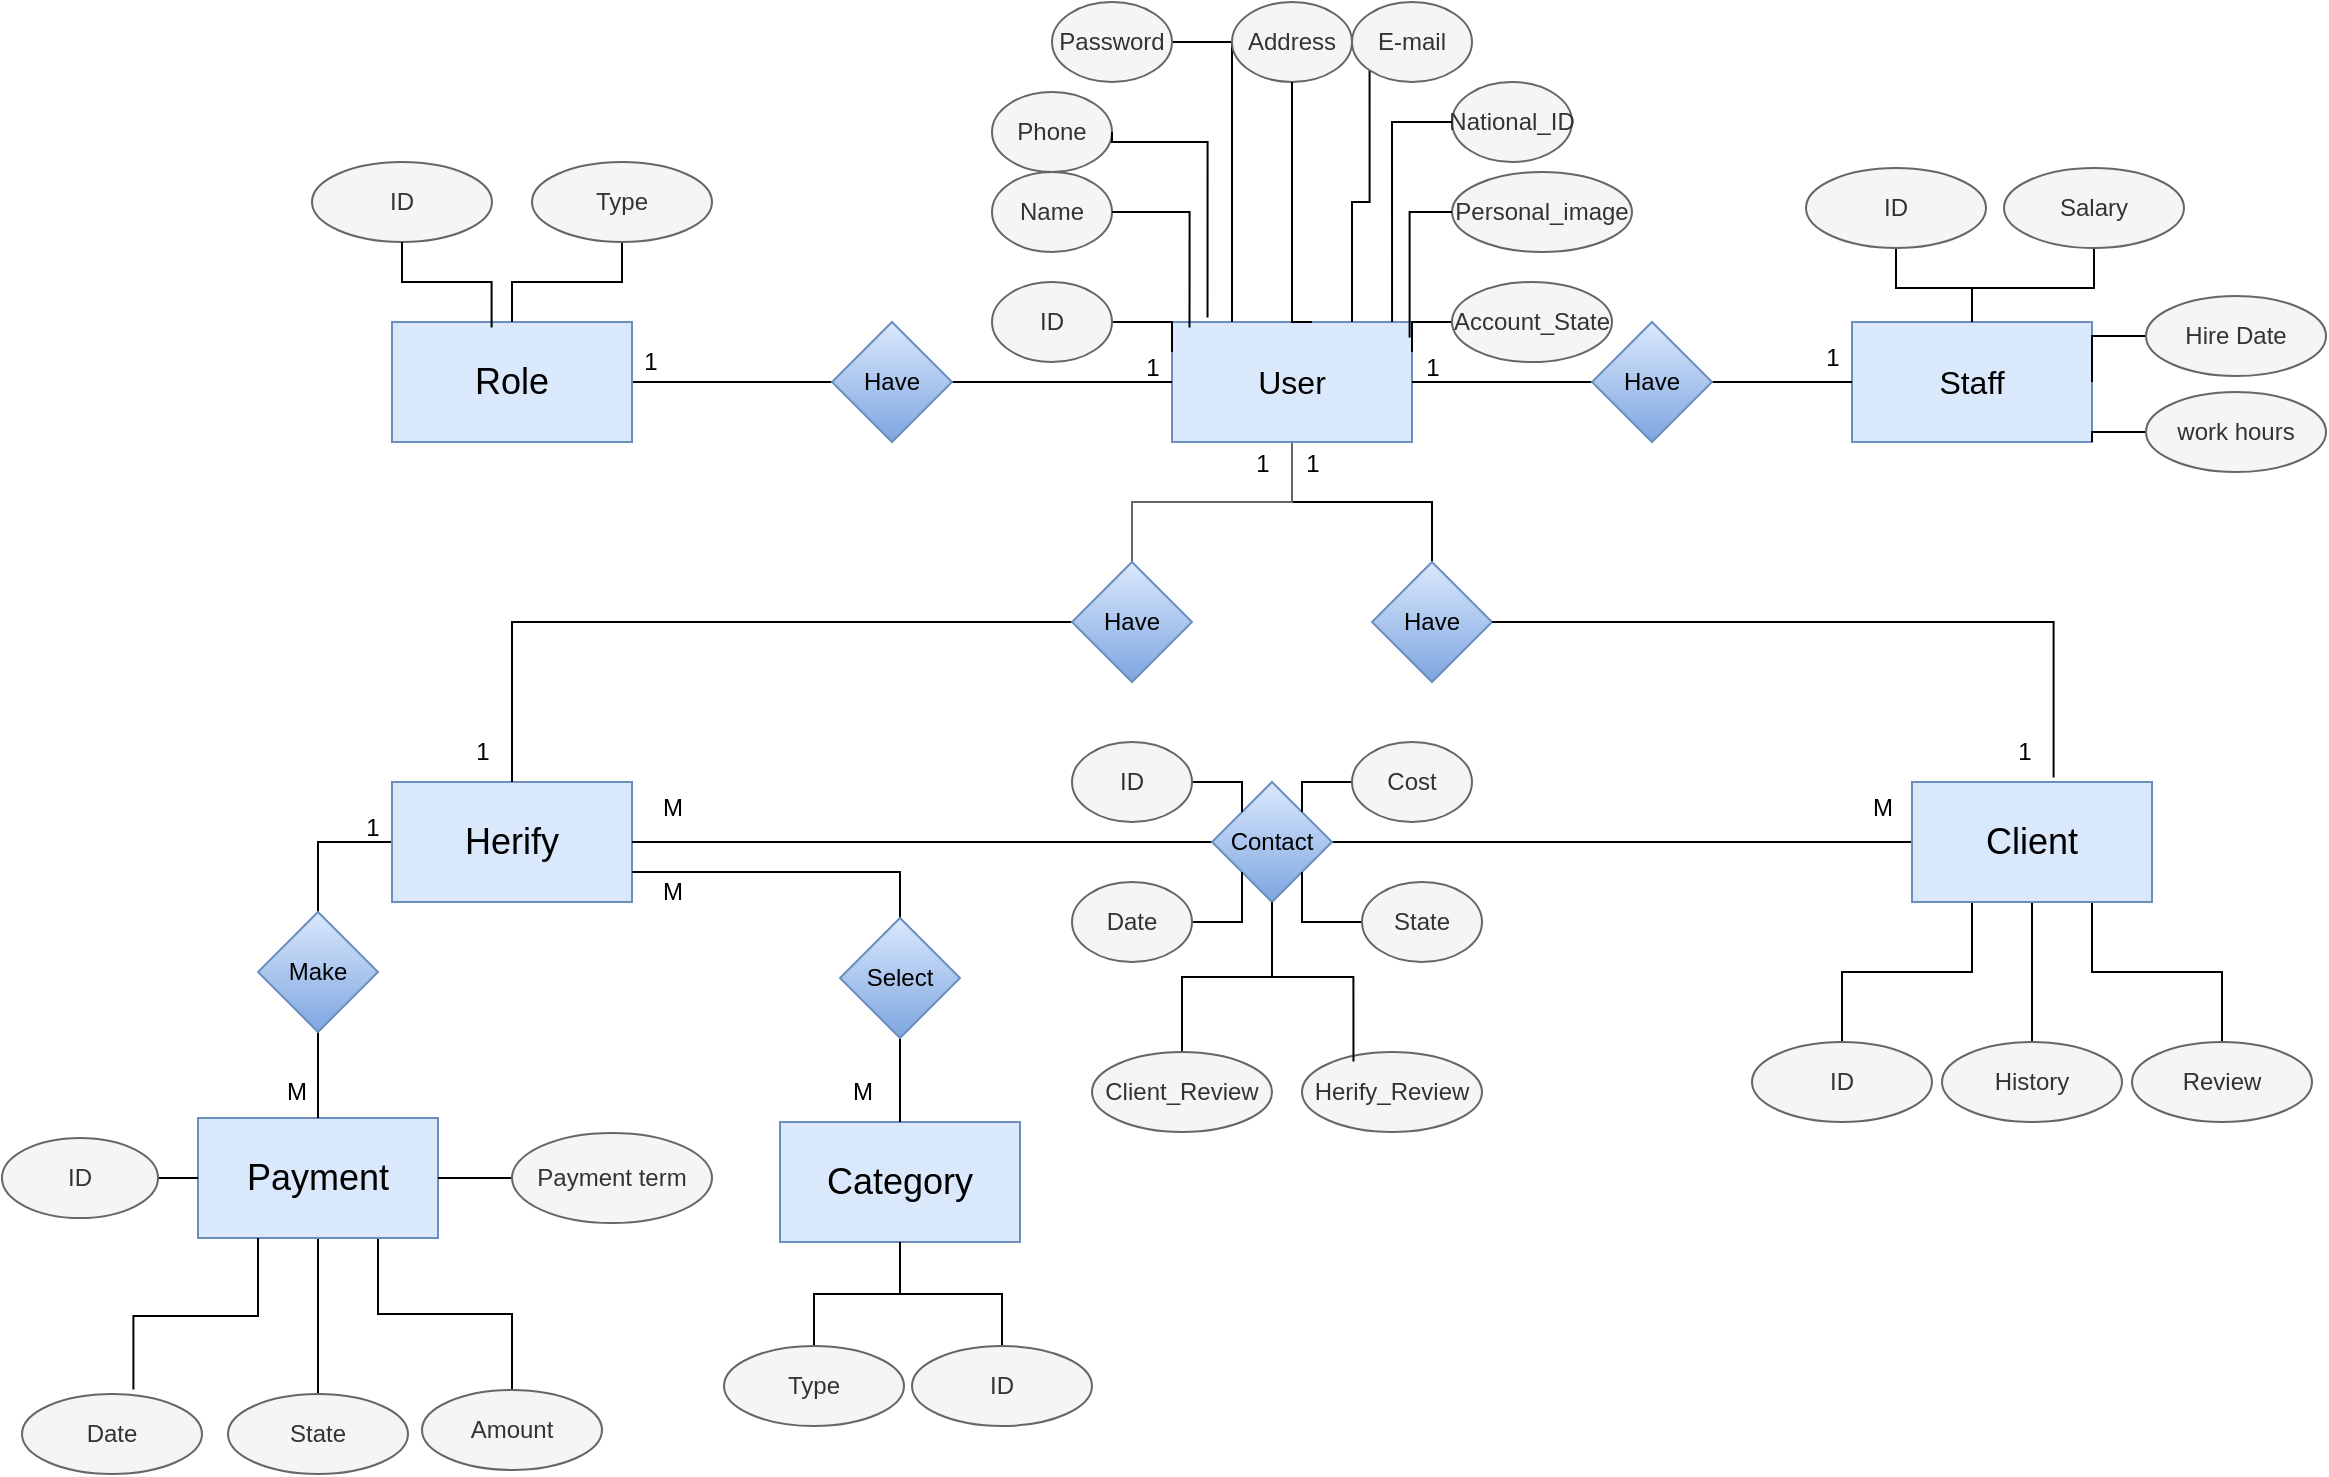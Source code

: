 <mxfile version="23.1.2" type="device">
  <diagram name="Page-1" id="G4I4MqOixtF0ssesGMVa">
    <mxGraphModel dx="1367" dy="710" grid="0" gridSize="10" guides="1" tooltips="1" connect="1" arrows="1" fold="1" page="1" pageScale="1" pageWidth="1169" pageHeight="1654" math="0" shadow="0">
      <root>
        <mxCell id="0" />
        <mxCell id="1" parent="0" />
        <mxCell id="XC3X-gBupuGjNduM5ZVt-10" style="edgeStyle=orthogonalEdgeStyle;rounded=0;orthogonalLoop=1;jettySize=auto;html=1;exitX=1;exitY=0.5;exitDx=0;exitDy=0;endArrow=none;endFill=0;" edge="1" parent="1" source="XC3X-gBupuGjNduM5ZVt-2" target="XC3X-gBupuGjNduM5ZVt-9">
          <mxGeometry relative="1" as="geometry" />
        </mxCell>
        <mxCell id="XC3X-gBupuGjNduM5ZVt-2" value="&lt;font style=&quot;font-size: 18px;&quot;&gt;Role&lt;/font&gt;" style="rounded=0;whiteSpace=wrap;html=1;fillColor=#dae8fc;strokeColor=#6c8ebf;" vertex="1" parent="1">
          <mxGeometry x="200" y="160" width="120" height="60" as="geometry" />
        </mxCell>
        <mxCell id="XC3X-gBupuGjNduM5ZVt-32" style="edgeStyle=orthogonalEdgeStyle;rounded=0;orthogonalLoop=1;jettySize=auto;html=1;endArrow=none;endFill=0;" edge="1" parent="1" source="XC3X-gBupuGjNduM5ZVt-3" target="XC3X-gBupuGjNduM5ZVt-2">
          <mxGeometry relative="1" as="geometry" />
        </mxCell>
        <mxCell id="XC3X-gBupuGjNduM5ZVt-3" value="Type" style="ellipse;whiteSpace=wrap;html=1;fillColor=#f5f5f5;strokeColor=#666666;fontColor=#333333;" vertex="1" parent="1">
          <mxGeometry x="270" y="80" width="90" height="40" as="geometry" />
        </mxCell>
        <mxCell id="XC3X-gBupuGjNduM5ZVt-4" value="ID" style="ellipse;whiteSpace=wrap;html=1;fillColor=#f5f5f5;strokeColor=#666666;fontColor=#333333;" vertex="1" parent="1">
          <mxGeometry x="160" y="80" width="90" height="40" as="geometry" />
        </mxCell>
        <mxCell id="XC3X-gBupuGjNduM5ZVt-29" style="edgeStyle=orthogonalEdgeStyle;rounded=0;orthogonalLoop=1;jettySize=auto;html=1;exitX=0.5;exitY=1;exitDx=0;exitDy=0;entryX=0.5;entryY=0;entryDx=0;entryDy=0;endArrow=none;endFill=0;" edge="1" parent="1" source="XC3X-gBupuGjNduM5ZVt-8" target="XC3X-gBupuGjNduM5ZVt-16">
          <mxGeometry relative="1" as="geometry" />
        </mxCell>
        <mxCell id="XC3X-gBupuGjNduM5ZVt-65" style="edgeStyle=orthogonalEdgeStyle;rounded=0;orthogonalLoop=1;jettySize=auto;html=1;exitX=0.5;exitY=1;exitDx=0;exitDy=0;endArrow=none;endFill=0;fillColor=#f5f5f5;strokeColor=#666666;" edge="1" parent="1" source="XC3X-gBupuGjNduM5ZVt-8" target="XC3X-gBupuGjNduM5ZVt-15">
          <mxGeometry relative="1" as="geometry" />
        </mxCell>
        <mxCell id="XC3X-gBupuGjNduM5ZVt-8" value="&lt;font size=&quot;3&quot;&gt;User&lt;/font&gt;" style="rounded=0;whiteSpace=wrap;html=1;fillColor=#dae8fc;strokeColor=#6c8ebf;" vertex="1" parent="1">
          <mxGeometry x="590" y="160" width="120" height="60" as="geometry" />
        </mxCell>
        <mxCell id="XC3X-gBupuGjNduM5ZVt-11" style="edgeStyle=orthogonalEdgeStyle;rounded=0;orthogonalLoop=1;jettySize=auto;html=1;exitX=1;exitY=0.5;exitDx=0;exitDy=0;endArrow=none;endFill=0;" edge="1" parent="1" source="XC3X-gBupuGjNduM5ZVt-9" target="XC3X-gBupuGjNduM5ZVt-8">
          <mxGeometry relative="1" as="geometry" />
        </mxCell>
        <mxCell id="XC3X-gBupuGjNduM5ZVt-9" value="Have" style="rhombus;whiteSpace=wrap;html=1;fillColor=#dae8fc;gradientColor=#7ea6e0;strokeColor=#6c8ebf;" vertex="1" parent="1">
          <mxGeometry x="420" y="160" width="60" height="60" as="geometry" />
        </mxCell>
        <mxCell id="XC3X-gBupuGjNduM5ZVt-34" style="edgeStyle=orthogonalEdgeStyle;rounded=0;orthogonalLoop=1;jettySize=auto;html=1;entryX=1;entryY=0.5;entryDx=0;entryDy=0;endArrow=none;endFill=0;" edge="1" parent="1" source="XC3X-gBupuGjNduM5ZVt-12" target="XC3X-gBupuGjNduM5ZVt-18">
          <mxGeometry relative="1" as="geometry" />
        </mxCell>
        <mxCell id="XC3X-gBupuGjNduM5ZVt-69" style="edgeStyle=orthogonalEdgeStyle;rounded=0;orthogonalLoop=1;jettySize=auto;html=1;exitX=0.25;exitY=1;exitDx=0;exitDy=0;entryX=0.5;entryY=0;entryDx=0;entryDy=0;endArrow=none;endFill=0;" edge="1" parent="1" source="XC3X-gBupuGjNduM5ZVt-12" target="XC3X-gBupuGjNduM5ZVt-66">
          <mxGeometry relative="1" as="geometry" />
        </mxCell>
        <mxCell id="XC3X-gBupuGjNduM5ZVt-70" style="edgeStyle=orthogonalEdgeStyle;rounded=0;orthogonalLoop=1;jettySize=auto;html=1;endArrow=none;endFill=0;" edge="1" parent="1" source="XC3X-gBupuGjNduM5ZVt-12" target="XC3X-gBupuGjNduM5ZVt-67">
          <mxGeometry relative="1" as="geometry" />
        </mxCell>
        <mxCell id="XC3X-gBupuGjNduM5ZVt-71" style="edgeStyle=orthogonalEdgeStyle;rounded=0;orthogonalLoop=1;jettySize=auto;html=1;exitX=0.75;exitY=1;exitDx=0;exitDy=0;entryX=0.5;entryY=0;entryDx=0;entryDy=0;endArrow=none;endFill=0;" edge="1" parent="1" source="XC3X-gBupuGjNduM5ZVt-12" target="XC3X-gBupuGjNduM5ZVt-68">
          <mxGeometry relative="1" as="geometry" />
        </mxCell>
        <mxCell id="XC3X-gBupuGjNduM5ZVt-12" value="&lt;font style=&quot;font-size: 18px;&quot;&gt;Client&lt;/font&gt;" style="rounded=0;whiteSpace=wrap;html=1;fillColor=#dae8fc;strokeColor=#6c8ebf;" vertex="1" parent="1">
          <mxGeometry x="960" y="390" width="120" height="60" as="geometry" />
        </mxCell>
        <mxCell id="XC3X-gBupuGjNduM5ZVt-40" style="edgeStyle=orthogonalEdgeStyle;rounded=0;orthogonalLoop=1;jettySize=auto;html=1;exitX=0;exitY=0.5;exitDx=0;exitDy=0;entryX=0.5;entryY=0;entryDx=0;entryDy=0;endArrow=none;endFill=0;" edge="1" parent="1" source="XC3X-gBupuGjNduM5ZVt-13" target="XC3X-gBupuGjNduM5ZVt-39">
          <mxGeometry relative="1" as="geometry" />
        </mxCell>
        <mxCell id="XC3X-gBupuGjNduM5ZVt-13" value="&lt;font style=&quot;font-size: 18px;&quot;&gt;Herify&lt;/font&gt;" style="rounded=0;whiteSpace=wrap;html=1;fillColor=#dae8fc;strokeColor=#6c8ebf;" vertex="1" parent="1">
          <mxGeometry x="200" y="390" width="120" height="60" as="geometry" />
        </mxCell>
        <mxCell id="XC3X-gBupuGjNduM5ZVt-14" value="&lt;font size=&quot;3&quot;&gt;Staff&lt;/font&gt;" style="rounded=0;whiteSpace=wrap;html=1;fillColor=#dae8fc;strokeColor=#6c8ebf;" vertex="1" parent="1">
          <mxGeometry x="930" y="160" width="120" height="60" as="geometry" />
        </mxCell>
        <mxCell id="XC3X-gBupuGjNduM5ZVt-31" style="edgeStyle=orthogonalEdgeStyle;rounded=0;orthogonalLoop=1;jettySize=auto;html=1;exitX=0;exitY=0.5;exitDx=0;exitDy=0;endArrow=none;endFill=0;" edge="1" parent="1" source="XC3X-gBupuGjNduM5ZVt-15" target="XC3X-gBupuGjNduM5ZVt-13">
          <mxGeometry relative="1" as="geometry" />
        </mxCell>
        <mxCell id="XC3X-gBupuGjNduM5ZVt-15" value="Have" style="rhombus;whiteSpace=wrap;html=1;fillColor=#dae8fc;gradientColor=#7ea6e0;strokeColor=#6c8ebf;" vertex="1" parent="1">
          <mxGeometry x="540" y="280" width="60" height="60" as="geometry" />
        </mxCell>
        <mxCell id="XC3X-gBupuGjNduM5ZVt-16" value="Have" style="rhombus;whiteSpace=wrap;html=1;fillColor=#dae8fc;gradientColor=#7ea6e0;strokeColor=#6c8ebf;" vertex="1" parent="1">
          <mxGeometry x="690" y="280" width="60" height="60" as="geometry" />
        </mxCell>
        <mxCell id="XC3X-gBupuGjNduM5ZVt-26" style="edgeStyle=orthogonalEdgeStyle;rounded=0;orthogonalLoop=1;jettySize=auto;html=1;endArrow=none;endFill=0;" edge="1" parent="1" source="XC3X-gBupuGjNduM5ZVt-17" target="XC3X-gBupuGjNduM5ZVt-8">
          <mxGeometry relative="1" as="geometry" />
        </mxCell>
        <mxCell id="XC3X-gBupuGjNduM5ZVt-27" style="edgeStyle=orthogonalEdgeStyle;rounded=0;orthogonalLoop=1;jettySize=auto;html=1;exitX=1;exitY=0.5;exitDx=0;exitDy=0;endArrow=none;endFill=0;" edge="1" parent="1" source="XC3X-gBupuGjNduM5ZVt-17" target="XC3X-gBupuGjNduM5ZVt-14">
          <mxGeometry relative="1" as="geometry" />
        </mxCell>
        <mxCell id="XC3X-gBupuGjNduM5ZVt-17" value="Have" style="rhombus;whiteSpace=wrap;html=1;fillColor=#dae8fc;gradientColor=#7ea6e0;strokeColor=#6c8ebf;" vertex="1" parent="1">
          <mxGeometry x="800" y="160" width="60" height="60" as="geometry" />
        </mxCell>
        <mxCell id="XC3X-gBupuGjNduM5ZVt-35" style="edgeStyle=orthogonalEdgeStyle;rounded=0;orthogonalLoop=1;jettySize=auto;html=1;exitX=0;exitY=0.5;exitDx=0;exitDy=0;endArrow=none;endFill=0;" edge="1" parent="1" source="XC3X-gBupuGjNduM5ZVt-18" target="XC3X-gBupuGjNduM5ZVt-13">
          <mxGeometry relative="1" as="geometry" />
        </mxCell>
        <mxCell id="XC3X-gBupuGjNduM5ZVt-113" style="edgeStyle=orthogonalEdgeStyle;rounded=0;orthogonalLoop=1;jettySize=auto;html=1;exitX=0.5;exitY=1;exitDx=0;exitDy=0;endArrow=none;endFill=0;" edge="1" parent="1" source="XC3X-gBupuGjNduM5ZVt-18" target="XC3X-gBupuGjNduM5ZVt-106">
          <mxGeometry relative="1" as="geometry" />
        </mxCell>
        <mxCell id="XC3X-gBupuGjNduM5ZVt-18" value="Contact" style="rhombus;whiteSpace=wrap;html=1;fillColor=#dae8fc;gradientColor=#7ea6e0;strokeColor=#6c8ebf;" vertex="1" parent="1">
          <mxGeometry x="610" y="390" width="60" height="60" as="geometry" />
        </mxCell>
        <mxCell id="XC3X-gBupuGjNduM5ZVt-30" style="edgeStyle=orthogonalEdgeStyle;rounded=0;orthogonalLoop=1;jettySize=auto;html=1;exitX=1;exitY=0.5;exitDx=0;exitDy=0;entryX=0.59;entryY=-0.037;entryDx=0;entryDy=0;entryPerimeter=0;endArrow=none;endFill=0;" edge="1" parent="1" source="XC3X-gBupuGjNduM5ZVt-16" target="XC3X-gBupuGjNduM5ZVt-12">
          <mxGeometry relative="1" as="geometry" />
        </mxCell>
        <mxCell id="XC3X-gBupuGjNduM5ZVt-33" style="edgeStyle=orthogonalEdgeStyle;rounded=0;orthogonalLoop=1;jettySize=auto;html=1;exitX=0.5;exitY=1;exitDx=0;exitDy=0;entryX=0.415;entryY=0.046;entryDx=0;entryDy=0;entryPerimeter=0;endArrow=none;endFill=0;" edge="1" parent="1" source="XC3X-gBupuGjNduM5ZVt-4" target="XC3X-gBupuGjNduM5ZVt-2">
          <mxGeometry relative="1" as="geometry" />
        </mxCell>
        <mxCell id="XC3X-gBupuGjNduM5ZVt-74" style="edgeStyle=orthogonalEdgeStyle;rounded=0;orthogonalLoop=1;jettySize=auto;html=1;exitX=0.5;exitY=1;exitDx=0;exitDy=0;entryX=0.5;entryY=0;entryDx=0;entryDy=0;endArrow=none;endFill=0;" edge="1" parent="1" source="XC3X-gBupuGjNduM5ZVt-36" target="XC3X-gBupuGjNduM5ZVt-72">
          <mxGeometry relative="1" as="geometry" />
        </mxCell>
        <mxCell id="XC3X-gBupuGjNduM5ZVt-36" value="&lt;font style=&quot;font-size: 18px;&quot;&gt;Category&lt;/font&gt;" style="rounded=0;whiteSpace=wrap;html=1;fillColor=#dae8fc;strokeColor=#6c8ebf;" vertex="1" parent="1">
          <mxGeometry x="394" y="560" width="120" height="60" as="geometry" />
        </mxCell>
        <mxCell id="XC3X-gBupuGjNduM5ZVt-89" style="edgeStyle=orthogonalEdgeStyle;rounded=0;orthogonalLoop=1;jettySize=auto;html=1;exitX=0.5;exitY=1;exitDx=0;exitDy=0;endArrow=none;endFill=0;" edge="1" parent="1" source="XC3X-gBupuGjNduM5ZVt-37" target="XC3X-gBupuGjNduM5ZVt-79">
          <mxGeometry relative="1" as="geometry" />
        </mxCell>
        <mxCell id="XC3X-gBupuGjNduM5ZVt-90" style="edgeStyle=orthogonalEdgeStyle;rounded=0;orthogonalLoop=1;jettySize=auto;html=1;exitX=0.75;exitY=1;exitDx=0;exitDy=0;endArrow=none;endFill=0;" edge="1" parent="1" source="XC3X-gBupuGjNduM5ZVt-37" target="XC3X-gBupuGjNduM5ZVt-78">
          <mxGeometry relative="1" as="geometry" />
        </mxCell>
        <mxCell id="XC3X-gBupuGjNduM5ZVt-37" value="&lt;font style=&quot;font-size: 18px;&quot;&gt;Payment&lt;/font&gt;" style="rounded=0;whiteSpace=wrap;html=1;fillColor=#dae8fc;strokeColor=#6c8ebf;" vertex="1" parent="1">
          <mxGeometry x="103" y="558" width="120" height="60" as="geometry" />
        </mxCell>
        <mxCell id="XC3X-gBupuGjNduM5ZVt-42" style="edgeStyle=orthogonalEdgeStyle;rounded=0;orthogonalLoop=1;jettySize=auto;html=1;exitX=0.5;exitY=1;exitDx=0;exitDy=0;endArrow=none;endFill=0;" edge="1" parent="1" source="XC3X-gBupuGjNduM5ZVt-38" target="XC3X-gBupuGjNduM5ZVt-36">
          <mxGeometry relative="1" as="geometry" />
        </mxCell>
        <mxCell id="XC3X-gBupuGjNduM5ZVt-43" style="edgeStyle=orthogonalEdgeStyle;rounded=0;orthogonalLoop=1;jettySize=auto;html=1;exitX=0.5;exitY=0;exitDx=0;exitDy=0;entryX=1;entryY=0.75;entryDx=0;entryDy=0;endArrow=none;endFill=0;" edge="1" parent="1" source="XC3X-gBupuGjNduM5ZVt-38" target="XC3X-gBupuGjNduM5ZVt-13">
          <mxGeometry relative="1" as="geometry" />
        </mxCell>
        <mxCell id="XC3X-gBupuGjNduM5ZVt-38" value="Select" style="rhombus;whiteSpace=wrap;html=1;fillColor=#dae8fc;gradientColor=#7ea6e0;strokeColor=#6c8ebf;" vertex="1" parent="1">
          <mxGeometry x="424" y="458" width="60" height="60" as="geometry" />
        </mxCell>
        <mxCell id="XC3X-gBupuGjNduM5ZVt-41" style="edgeStyle=orthogonalEdgeStyle;rounded=0;orthogonalLoop=1;jettySize=auto;html=1;entryX=0.5;entryY=0;entryDx=0;entryDy=0;endArrow=none;endFill=0;" edge="1" parent="1" source="XC3X-gBupuGjNduM5ZVt-39" target="XC3X-gBupuGjNduM5ZVt-37">
          <mxGeometry relative="1" as="geometry" />
        </mxCell>
        <mxCell id="XC3X-gBupuGjNduM5ZVt-39" value="Make" style="rhombus;whiteSpace=wrap;html=1;fillColor=#dae8fc;gradientColor=#7ea6e0;strokeColor=#6c8ebf;" vertex="1" parent="1">
          <mxGeometry x="133" y="455" width="60" height="60" as="geometry" />
        </mxCell>
        <mxCell id="XC3X-gBupuGjNduM5ZVt-64" style="edgeStyle=orthogonalEdgeStyle;rounded=0;orthogonalLoop=1;jettySize=auto;html=1;exitX=1;exitY=0.5;exitDx=0;exitDy=0;entryX=0.25;entryY=0;entryDx=0;entryDy=0;endArrow=none;endFill=0;" edge="1" parent="1" source="XC3X-gBupuGjNduM5ZVt-44" target="XC3X-gBupuGjNduM5ZVt-8">
          <mxGeometry relative="1" as="geometry" />
        </mxCell>
        <mxCell id="XC3X-gBupuGjNduM5ZVt-44" value="Password" style="ellipse;whiteSpace=wrap;html=1;fillColor=#f5f5f5;fontColor=#333333;strokeColor=#666666;" vertex="1" parent="1">
          <mxGeometry x="530" width="60" height="40" as="geometry" />
        </mxCell>
        <mxCell id="XC3X-gBupuGjNduM5ZVt-60" style="edgeStyle=orthogonalEdgeStyle;rounded=0;orthogonalLoop=1;jettySize=auto;html=1;exitX=0;exitY=1;exitDx=0;exitDy=0;entryX=0.75;entryY=0;entryDx=0;entryDy=0;endArrow=none;endFill=0;" edge="1" parent="1" source="XC3X-gBupuGjNduM5ZVt-45" target="XC3X-gBupuGjNduM5ZVt-8">
          <mxGeometry relative="1" as="geometry" />
        </mxCell>
        <mxCell id="XC3X-gBupuGjNduM5ZVt-45" value="E-mail" style="ellipse;whiteSpace=wrap;html=1;fillColor=#f5f5f5;fontColor=#333333;strokeColor=#666666;" vertex="1" parent="1">
          <mxGeometry x="680" width="60" height="40" as="geometry" />
        </mxCell>
        <mxCell id="XC3X-gBupuGjNduM5ZVt-46" value="Address" style="ellipse;whiteSpace=wrap;html=1;fillColor=#f5f5f5;fontColor=#333333;strokeColor=#666666;" vertex="1" parent="1">
          <mxGeometry x="620" width="60" height="40" as="geometry" />
        </mxCell>
        <mxCell id="XC3X-gBupuGjNduM5ZVt-47" value="Phone" style="ellipse;whiteSpace=wrap;html=1;fillColor=#f5f5f5;fontColor=#333333;strokeColor=#666666;" vertex="1" parent="1">
          <mxGeometry x="500" y="45" width="60" height="40" as="geometry" />
        </mxCell>
        <mxCell id="XC3X-gBupuGjNduM5ZVt-48" value="Name" style="ellipse;whiteSpace=wrap;html=1;fillColor=#f5f5f5;fontColor=#333333;strokeColor=#666666;" vertex="1" parent="1">
          <mxGeometry x="500" y="85" width="60" height="40" as="geometry" />
        </mxCell>
        <mxCell id="XC3X-gBupuGjNduM5ZVt-49" value="National_ID" style="ellipse;whiteSpace=wrap;html=1;fillColor=#f5f5f5;fontColor=#333333;strokeColor=#666666;" vertex="1" parent="1">
          <mxGeometry x="730" y="40" width="60" height="40" as="geometry" />
        </mxCell>
        <mxCell id="XC3X-gBupuGjNduM5ZVt-53" style="edgeStyle=orthogonalEdgeStyle;rounded=0;orthogonalLoop=1;jettySize=auto;html=1;exitX=1;exitY=0.5;exitDx=0;exitDy=0;entryX=0;entryY=0.25;entryDx=0;entryDy=0;endArrow=none;endFill=0;" edge="1" parent="1" source="XC3X-gBupuGjNduM5ZVt-50" target="XC3X-gBupuGjNduM5ZVt-8">
          <mxGeometry relative="1" as="geometry" />
        </mxCell>
        <mxCell id="XC3X-gBupuGjNduM5ZVt-50" value="ID" style="ellipse;whiteSpace=wrap;html=1;fillColor=#f5f5f5;fontColor=#333333;strokeColor=#666666;" vertex="1" parent="1">
          <mxGeometry x="500" y="140" width="60" height="40" as="geometry" />
        </mxCell>
        <mxCell id="XC3X-gBupuGjNduM5ZVt-51" value="Personal_image" style="ellipse;whiteSpace=wrap;html=1;fillColor=#f5f5f5;fontColor=#333333;strokeColor=#666666;" vertex="1" parent="1">
          <mxGeometry x="730" y="85" width="90" height="40" as="geometry" />
        </mxCell>
        <mxCell id="XC3X-gBupuGjNduM5ZVt-63" style="edgeStyle=orthogonalEdgeStyle;rounded=0;orthogonalLoop=1;jettySize=auto;html=1;exitX=0;exitY=0.5;exitDx=0;exitDy=0;entryX=1;entryY=0.25;entryDx=0;entryDy=0;endArrow=none;endFill=0;" edge="1" parent="1" source="XC3X-gBupuGjNduM5ZVt-52" target="XC3X-gBupuGjNduM5ZVt-8">
          <mxGeometry relative="1" as="geometry" />
        </mxCell>
        <mxCell id="XC3X-gBupuGjNduM5ZVt-52" value="Account_State" style="ellipse;whiteSpace=wrap;html=1;fillColor=#f5f5f5;fontColor=#333333;strokeColor=#666666;" vertex="1" parent="1">
          <mxGeometry x="730" y="140" width="80" height="40" as="geometry" />
        </mxCell>
        <mxCell id="XC3X-gBupuGjNduM5ZVt-54" style="edgeStyle=orthogonalEdgeStyle;rounded=0;orthogonalLoop=1;jettySize=auto;html=1;exitX=1;exitY=0.5;exitDx=0;exitDy=0;entryX=0.073;entryY=0.046;entryDx=0;entryDy=0;entryPerimeter=0;endArrow=none;endFill=0;" edge="1" parent="1" source="XC3X-gBupuGjNduM5ZVt-48" target="XC3X-gBupuGjNduM5ZVt-8">
          <mxGeometry relative="1" as="geometry" />
        </mxCell>
        <mxCell id="XC3X-gBupuGjNduM5ZVt-55" style="edgeStyle=orthogonalEdgeStyle;rounded=0;orthogonalLoop=1;jettySize=auto;html=1;exitX=1;exitY=0.5;exitDx=0;exitDy=0;entryX=0.148;entryY=-0.037;entryDx=0;entryDy=0;entryPerimeter=0;endArrow=none;endFill=0;" edge="1" parent="1" source="XC3X-gBupuGjNduM5ZVt-47" target="XC3X-gBupuGjNduM5ZVt-8">
          <mxGeometry relative="1" as="geometry">
            <Array as="points">
              <mxPoint x="560" y="70" />
              <mxPoint x="608" y="70" />
            </Array>
          </mxGeometry>
        </mxCell>
        <mxCell id="XC3X-gBupuGjNduM5ZVt-59" style="edgeStyle=orthogonalEdgeStyle;rounded=0;orthogonalLoop=1;jettySize=auto;html=1;entryX=0.583;entryY=0;entryDx=0;entryDy=0;entryPerimeter=0;endArrow=none;endFill=0;" edge="1" parent="1" source="XC3X-gBupuGjNduM5ZVt-46" target="XC3X-gBupuGjNduM5ZVt-8">
          <mxGeometry relative="1" as="geometry">
            <Array as="points">
              <mxPoint x="650" y="160" />
            </Array>
          </mxGeometry>
        </mxCell>
        <mxCell id="XC3X-gBupuGjNduM5ZVt-61" style="edgeStyle=orthogonalEdgeStyle;rounded=0;orthogonalLoop=1;jettySize=auto;html=1;exitX=0;exitY=0.5;exitDx=0;exitDy=0;entryX=0.917;entryY=0;entryDx=0;entryDy=0;entryPerimeter=0;endArrow=none;endFill=0;" edge="1" parent="1" source="XC3X-gBupuGjNduM5ZVt-49" target="XC3X-gBupuGjNduM5ZVt-8">
          <mxGeometry relative="1" as="geometry" />
        </mxCell>
        <mxCell id="XC3X-gBupuGjNduM5ZVt-62" style="edgeStyle=orthogonalEdgeStyle;rounded=0;orthogonalLoop=1;jettySize=auto;html=1;exitX=0;exitY=0.5;exitDx=0;exitDy=0;entryX=0.99;entryY=0.129;entryDx=0;entryDy=0;entryPerimeter=0;endArrow=none;endFill=0;" edge="1" parent="1" source="XC3X-gBupuGjNduM5ZVt-51" target="XC3X-gBupuGjNduM5ZVt-8">
          <mxGeometry relative="1" as="geometry" />
        </mxCell>
        <mxCell id="XC3X-gBupuGjNduM5ZVt-66" value="ID" style="ellipse;whiteSpace=wrap;html=1;fillColor=#f5f5f5;fontColor=#333333;strokeColor=#666666;" vertex="1" parent="1">
          <mxGeometry x="880" y="520" width="90" height="40" as="geometry" />
        </mxCell>
        <mxCell id="XC3X-gBupuGjNduM5ZVt-67" value="History" style="ellipse;whiteSpace=wrap;html=1;fillColor=#f5f5f5;fontColor=#333333;strokeColor=#666666;" vertex="1" parent="1">
          <mxGeometry x="975" y="520" width="90" height="40" as="geometry" />
        </mxCell>
        <mxCell id="XC3X-gBupuGjNduM5ZVt-68" value="Review" style="ellipse;whiteSpace=wrap;html=1;fillColor=#f5f5f5;fontColor=#333333;strokeColor=#666666;" vertex="1" parent="1">
          <mxGeometry x="1070" y="520" width="90" height="40" as="geometry" />
        </mxCell>
        <mxCell id="XC3X-gBupuGjNduM5ZVt-72" value="ID" style="ellipse;whiteSpace=wrap;html=1;fillColor=#f5f5f5;fontColor=#333333;strokeColor=#666666;" vertex="1" parent="1">
          <mxGeometry x="460" y="672" width="90" height="40" as="geometry" />
        </mxCell>
        <mxCell id="XC3X-gBupuGjNduM5ZVt-75" style="edgeStyle=orthogonalEdgeStyle;rounded=0;orthogonalLoop=1;jettySize=auto;html=1;exitX=0.5;exitY=0;exitDx=0;exitDy=0;endArrow=none;endFill=0;" edge="1" parent="1" source="XC3X-gBupuGjNduM5ZVt-73" target="XC3X-gBupuGjNduM5ZVt-36">
          <mxGeometry relative="1" as="geometry" />
        </mxCell>
        <mxCell id="XC3X-gBupuGjNduM5ZVt-73" value="Type" style="ellipse;whiteSpace=wrap;html=1;fillColor=#f5f5f5;fontColor=#333333;strokeColor=#666666;" vertex="1" parent="1">
          <mxGeometry x="366" y="672" width="90" height="40" as="geometry" />
        </mxCell>
        <mxCell id="XC3X-gBupuGjNduM5ZVt-82" style="edgeStyle=orthogonalEdgeStyle;rounded=0;orthogonalLoop=1;jettySize=auto;html=1;exitX=1;exitY=0.5;exitDx=0;exitDy=0;endArrow=none;endFill=0;" edge="1" parent="1" source="XC3X-gBupuGjNduM5ZVt-76" target="XC3X-gBupuGjNduM5ZVt-37">
          <mxGeometry relative="1" as="geometry" />
        </mxCell>
        <mxCell id="XC3X-gBupuGjNduM5ZVt-76" value="ID" style="ellipse;whiteSpace=wrap;html=1;fillColor=#f5f5f5;fontColor=#333333;strokeColor=#666666;" vertex="1" parent="1">
          <mxGeometry x="5" y="568" width="78" height="40" as="geometry" />
        </mxCell>
        <mxCell id="XC3X-gBupuGjNduM5ZVt-77" value="Date" style="ellipse;whiteSpace=wrap;html=1;fillColor=#f5f5f5;fontColor=#333333;strokeColor=#666666;" vertex="1" parent="1">
          <mxGeometry x="15" y="696" width="90" height="40" as="geometry" />
        </mxCell>
        <mxCell id="XC3X-gBupuGjNduM5ZVt-78" value="Amount" style="ellipse;whiteSpace=wrap;html=1;fillColor=#f5f5f5;fontColor=#333333;strokeColor=#666666;" vertex="1" parent="1">
          <mxGeometry x="215" y="694" width="90" height="40" as="geometry" />
        </mxCell>
        <mxCell id="XC3X-gBupuGjNduM5ZVt-79" value="State" style="ellipse;whiteSpace=wrap;html=1;fillColor=#f5f5f5;fontColor=#333333;strokeColor=#666666;" vertex="1" parent="1">
          <mxGeometry x="118" y="696" width="90" height="40" as="geometry" />
        </mxCell>
        <mxCell id="XC3X-gBupuGjNduM5ZVt-87" style="edgeStyle=orthogonalEdgeStyle;rounded=0;orthogonalLoop=1;jettySize=auto;html=1;exitX=0;exitY=0.5;exitDx=0;exitDy=0;entryX=1;entryY=0.5;entryDx=0;entryDy=0;endArrow=none;endFill=0;" edge="1" parent="1" source="XC3X-gBupuGjNduM5ZVt-80" target="XC3X-gBupuGjNduM5ZVt-37">
          <mxGeometry relative="1" as="geometry" />
        </mxCell>
        <mxCell id="XC3X-gBupuGjNduM5ZVt-80" value="Payment term" style="ellipse;whiteSpace=wrap;html=1;fillColor=#f5f5f5;fontColor=#333333;strokeColor=#666666;" vertex="1" parent="1">
          <mxGeometry x="260" y="565.5" width="100" height="45" as="geometry" />
        </mxCell>
        <mxCell id="XC3X-gBupuGjNduM5ZVt-91" style="edgeStyle=orthogonalEdgeStyle;rounded=0;orthogonalLoop=1;jettySize=auto;html=1;exitX=0.25;exitY=1;exitDx=0;exitDy=0;entryX=0.619;entryY=-0.056;entryDx=0;entryDy=0;entryPerimeter=0;endArrow=none;endFill=0;" edge="1" parent="1" source="XC3X-gBupuGjNduM5ZVt-37" target="XC3X-gBupuGjNduM5ZVt-77">
          <mxGeometry relative="1" as="geometry" />
        </mxCell>
        <mxCell id="XC3X-gBupuGjNduM5ZVt-97" style="edgeStyle=orthogonalEdgeStyle;rounded=0;orthogonalLoop=1;jettySize=auto;html=1;exitX=0.5;exitY=1;exitDx=0;exitDy=0;entryX=0.5;entryY=0;entryDx=0;entryDy=0;endArrow=none;endFill=0;" edge="1" parent="1" source="XC3X-gBupuGjNduM5ZVt-92" target="XC3X-gBupuGjNduM5ZVt-14">
          <mxGeometry relative="1" as="geometry" />
        </mxCell>
        <mxCell id="XC3X-gBupuGjNduM5ZVt-92" value="ID" style="ellipse;whiteSpace=wrap;html=1;fillColor=#f5f5f5;fontColor=#333333;strokeColor=#666666;" vertex="1" parent="1">
          <mxGeometry x="907" y="83" width="90" height="40" as="geometry" />
        </mxCell>
        <mxCell id="XC3X-gBupuGjNduM5ZVt-98" style="edgeStyle=orthogonalEdgeStyle;rounded=0;orthogonalLoop=1;jettySize=auto;html=1;exitX=0.5;exitY=1;exitDx=0;exitDy=0;endArrow=none;endFill=0;" edge="1" parent="1" source="XC3X-gBupuGjNduM5ZVt-93" target="XC3X-gBupuGjNduM5ZVt-14">
          <mxGeometry relative="1" as="geometry" />
        </mxCell>
        <mxCell id="XC3X-gBupuGjNduM5ZVt-93" value="Salary" style="ellipse;whiteSpace=wrap;html=1;fillColor=#f5f5f5;fontColor=#333333;strokeColor=#666666;" vertex="1" parent="1">
          <mxGeometry x="1006" y="83" width="90" height="40" as="geometry" />
        </mxCell>
        <mxCell id="XC3X-gBupuGjNduM5ZVt-100" style="edgeStyle=orthogonalEdgeStyle;rounded=0;orthogonalLoop=1;jettySize=auto;html=1;exitX=0;exitY=0.5;exitDx=0;exitDy=0;entryX=1;entryY=1;entryDx=0;entryDy=0;endArrow=none;endFill=0;" edge="1" parent="1" source="XC3X-gBupuGjNduM5ZVt-94" target="XC3X-gBupuGjNduM5ZVt-14">
          <mxGeometry relative="1" as="geometry" />
        </mxCell>
        <mxCell id="XC3X-gBupuGjNduM5ZVt-94" value="work hours" style="ellipse;whiteSpace=wrap;html=1;fillColor=#f5f5f5;fontColor=#333333;strokeColor=#666666;" vertex="1" parent="1">
          <mxGeometry x="1077" y="195" width="90" height="40" as="geometry" />
        </mxCell>
        <mxCell id="XC3X-gBupuGjNduM5ZVt-99" style="edgeStyle=orthogonalEdgeStyle;rounded=0;orthogonalLoop=1;jettySize=auto;html=1;exitX=0;exitY=0.5;exitDx=0;exitDy=0;entryX=1;entryY=0.5;entryDx=0;entryDy=0;endArrow=none;endFill=0;" edge="1" parent="1" source="XC3X-gBupuGjNduM5ZVt-95" target="XC3X-gBupuGjNduM5ZVt-14">
          <mxGeometry relative="1" as="geometry" />
        </mxCell>
        <mxCell id="XC3X-gBupuGjNduM5ZVt-95" value="Hire Date" style="ellipse;whiteSpace=wrap;html=1;fillColor=#f5f5f5;fontColor=#333333;strokeColor=#666666;" vertex="1" parent="1">
          <mxGeometry x="1077" y="147" width="90" height="40" as="geometry" />
        </mxCell>
        <mxCell id="XC3X-gBupuGjNduM5ZVt-118" style="edgeStyle=orthogonalEdgeStyle;rounded=0;orthogonalLoop=1;jettySize=auto;html=1;exitX=1;exitY=0.5;exitDx=0;exitDy=0;entryX=0;entryY=0;entryDx=0;entryDy=0;endArrow=none;endFill=0;" edge="1" parent="1" source="XC3X-gBupuGjNduM5ZVt-101" target="XC3X-gBupuGjNduM5ZVt-18">
          <mxGeometry relative="1" as="geometry" />
        </mxCell>
        <mxCell id="XC3X-gBupuGjNduM5ZVt-101" value="ID" style="ellipse;whiteSpace=wrap;html=1;fillColor=#f5f5f5;fontColor=#333333;strokeColor=#666666;" vertex="1" parent="1">
          <mxGeometry x="540" y="370" width="60" height="40" as="geometry" />
        </mxCell>
        <mxCell id="XC3X-gBupuGjNduM5ZVt-119" style="edgeStyle=orthogonalEdgeStyle;rounded=0;orthogonalLoop=1;jettySize=auto;html=1;exitX=0;exitY=0.5;exitDx=0;exitDy=0;entryX=1;entryY=0;entryDx=0;entryDy=0;endArrow=none;endFill=0;" edge="1" parent="1" source="XC3X-gBupuGjNduM5ZVt-102" target="XC3X-gBupuGjNduM5ZVt-18">
          <mxGeometry relative="1" as="geometry" />
        </mxCell>
        <mxCell id="XC3X-gBupuGjNduM5ZVt-102" value="Cost" style="ellipse;whiteSpace=wrap;html=1;fillColor=#f5f5f5;fontColor=#333333;strokeColor=#666666;" vertex="1" parent="1">
          <mxGeometry x="680" y="370" width="60" height="40" as="geometry" />
        </mxCell>
        <mxCell id="XC3X-gBupuGjNduM5ZVt-121" style="edgeStyle=orthogonalEdgeStyle;rounded=0;orthogonalLoop=1;jettySize=auto;html=1;exitX=1;exitY=0.5;exitDx=0;exitDy=0;entryX=0;entryY=1;entryDx=0;entryDy=0;endArrow=none;endFill=0;" edge="1" parent="1" source="XC3X-gBupuGjNduM5ZVt-103" target="XC3X-gBupuGjNduM5ZVt-18">
          <mxGeometry relative="1" as="geometry" />
        </mxCell>
        <mxCell id="XC3X-gBupuGjNduM5ZVt-103" value="Date" style="ellipse;whiteSpace=wrap;html=1;fillColor=#f5f5f5;fontColor=#333333;strokeColor=#666666;" vertex="1" parent="1">
          <mxGeometry x="540" y="440" width="60" height="40" as="geometry" />
        </mxCell>
        <mxCell id="XC3X-gBupuGjNduM5ZVt-120" style="edgeStyle=orthogonalEdgeStyle;rounded=0;orthogonalLoop=1;jettySize=auto;html=1;exitX=0;exitY=0.5;exitDx=0;exitDy=0;entryX=1;entryY=1;entryDx=0;entryDy=0;endArrow=none;endFill=0;" edge="1" parent="1" source="XC3X-gBupuGjNduM5ZVt-104" target="XC3X-gBupuGjNduM5ZVt-18">
          <mxGeometry relative="1" as="geometry" />
        </mxCell>
        <mxCell id="XC3X-gBupuGjNduM5ZVt-104" value="State" style="ellipse;whiteSpace=wrap;html=1;fillColor=#f5f5f5;fontColor=#333333;strokeColor=#666666;" vertex="1" parent="1">
          <mxGeometry x="685" y="440" width="60" height="40" as="geometry" />
        </mxCell>
        <mxCell id="XC3X-gBupuGjNduM5ZVt-105" value="Herify_Review" style="ellipse;whiteSpace=wrap;html=1;fillColor=#f5f5f5;fontColor=#333333;strokeColor=#666666;" vertex="1" parent="1">
          <mxGeometry x="655" y="525" width="90" height="40" as="geometry" />
        </mxCell>
        <mxCell id="XC3X-gBupuGjNduM5ZVt-106" value="Client_Review" style="ellipse;whiteSpace=wrap;html=1;fillColor=#f5f5f5;fontColor=#333333;strokeColor=#666666;" vertex="1" parent="1">
          <mxGeometry x="550" y="525" width="90" height="40" as="geometry" />
        </mxCell>
        <mxCell id="XC3X-gBupuGjNduM5ZVt-107" style="edgeStyle=orthogonalEdgeStyle;rounded=0;orthogonalLoop=1;jettySize=auto;html=1;exitX=0.5;exitY=1;exitDx=0;exitDy=0;" edge="1" parent="1" source="XC3X-gBupuGjNduM5ZVt-105" target="XC3X-gBupuGjNduM5ZVt-105">
          <mxGeometry relative="1" as="geometry" />
        </mxCell>
        <mxCell id="XC3X-gBupuGjNduM5ZVt-108" style="edgeStyle=orthogonalEdgeStyle;rounded=0;orthogonalLoop=1;jettySize=auto;html=1;exitX=0.5;exitY=1;exitDx=0;exitDy=0;" edge="1" parent="1" source="XC3X-gBupuGjNduM5ZVt-104" target="XC3X-gBupuGjNduM5ZVt-104">
          <mxGeometry relative="1" as="geometry" />
        </mxCell>
        <mxCell id="XC3X-gBupuGjNduM5ZVt-114" style="edgeStyle=orthogonalEdgeStyle;rounded=0;orthogonalLoop=1;jettySize=auto;html=1;exitX=0.5;exitY=1;exitDx=0;exitDy=0;entryX=0.286;entryY=0.119;entryDx=0;entryDy=0;entryPerimeter=0;endArrow=none;endFill=0;" edge="1" parent="1" source="XC3X-gBupuGjNduM5ZVt-18" target="XC3X-gBupuGjNduM5ZVt-105">
          <mxGeometry relative="1" as="geometry" />
        </mxCell>
        <mxCell id="XC3X-gBupuGjNduM5ZVt-122" value="1" style="text;html=1;align=center;verticalAlign=middle;resizable=0;points=[];autosize=1;strokeColor=none;fillColor=none;" vertex="1" parent="1">
          <mxGeometry x="705" y="168" width="30" height="30" as="geometry" />
        </mxCell>
        <mxCell id="XC3X-gBupuGjNduM5ZVt-123" value="1" style="text;html=1;align=center;verticalAlign=middle;resizable=0;points=[];autosize=1;strokeColor=none;fillColor=none;" vertex="1" parent="1">
          <mxGeometry x="905" y="163" width="30" height="30" as="geometry" />
        </mxCell>
        <mxCell id="XC3X-gBupuGjNduM5ZVt-124" value="1" style="text;html=1;align=center;verticalAlign=middle;resizable=0;points=[];autosize=1;strokeColor=none;fillColor=none;" vertex="1" parent="1">
          <mxGeometry x="314" y="165" width="30" height="30" as="geometry" />
        </mxCell>
        <mxCell id="XC3X-gBupuGjNduM5ZVt-125" value="1" style="text;html=1;align=center;verticalAlign=middle;resizable=0;points=[];autosize=1;strokeColor=none;fillColor=none;" vertex="1" parent="1">
          <mxGeometry x="565" y="168" width="30" height="30" as="geometry" />
        </mxCell>
        <mxCell id="XC3X-gBupuGjNduM5ZVt-126" value="1" style="text;html=1;align=center;verticalAlign=middle;resizable=0;points=[];autosize=1;strokeColor=none;fillColor=none;" vertex="1" parent="1">
          <mxGeometry x="620" y="216" width="30" height="30" as="geometry" />
        </mxCell>
        <mxCell id="XC3X-gBupuGjNduM5ZVt-127" value="1" style="text;html=1;align=center;verticalAlign=middle;resizable=0;points=[];autosize=1;strokeColor=none;fillColor=none;" vertex="1" parent="1">
          <mxGeometry x="645" y="216" width="30" height="30" as="geometry" />
        </mxCell>
        <mxCell id="XC3X-gBupuGjNduM5ZVt-128" value="1" style="text;html=1;align=center;verticalAlign=middle;resizable=0;points=[];autosize=1;strokeColor=none;fillColor=none;" vertex="1" parent="1">
          <mxGeometry x="1001" y="360" width="30" height="30" as="geometry" />
        </mxCell>
        <mxCell id="XC3X-gBupuGjNduM5ZVt-129" value="1" style="text;html=1;align=center;verticalAlign=middle;resizable=0;points=[];autosize=1;strokeColor=none;fillColor=none;" vertex="1" parent="1">
          <mxGeometry x="230" y="360" width="30" height="30" as="geometry" />
        </mxCell>
        <mxCell id="XC3X-gBupuGjNduM5ZVt-130" value="1" style="text;html=1;align=center;verticalAlign=middle;resizable=0;points=[];autosize=1;strokeColor=none;fillColor=none;" vertex="1" parent="1">
          <mxGeometry x="175" y="398" width="30" height="30" as="geometry" />
        </mxCell>
        <mxCell id="XC3X-gBupuGjNduM5ZVt-131" value="M" style="text;html=1;align=center;verticalAlign=middle;resizable=0;points=[];autosize=1;strokeColor=none;fillColor=none;" vertex="1" parent="1">
          <mxGeometry x="137" y="530" width="30" height="30" as="geometry" />
        </mxCell>
        <mxCell id="XC3X-gBupuGjNduM5ZVt-132" value="M" style="text;html=1;align=center;verticalAlign=middle;resizable=0;points=[];autosize=1;strokeColor=none;fillColor=none;" vertex="1" parent="1">
          <mxGeometry x="420" y="530" width="30" height="30" as="geometry" />
        </mxCell>
        <mxCell id="XC3X-gBupuGjNduM5ZVt-133" value="M" style="text;html=1;align=center;verticalAlign=middle;resizable=0;points=[];autosize=1;strokeColor=none;fillColor=none;" vertex="1" parent="1">
          <mxGeometry x="325" y="430" width="30" height="30" as="geometry" />
        </mxCell>
        <mxCell id="XC3X-gBupuGjNduM5ZVt-134" value="M" style="text;html=1;align=center;verticalAlign=middle;resizable=0;points=[];autosize=1;strokeColor=none;fillColor=none;" vertex="1" parent="1">
          <mxGeometry x="325" y="388" width="30" height="30" as="geometry" />
        </mxCell>
        <mxCell id="XC3X-gBupuGjNduM5ZVt-135" value="M" style="text;html=1;align=center;verticalAlign=middle;resizable=0;points=[];autosize=1;strokeColor=none;fillColor=none;" vertex="1" parent="1">
          <mxGeometry x="930" y="388" width="30" height="30" as="geometry" />
        </mxCell>
      </root>
    </mxGraphModel>
  </diagram>
</mxfile>
